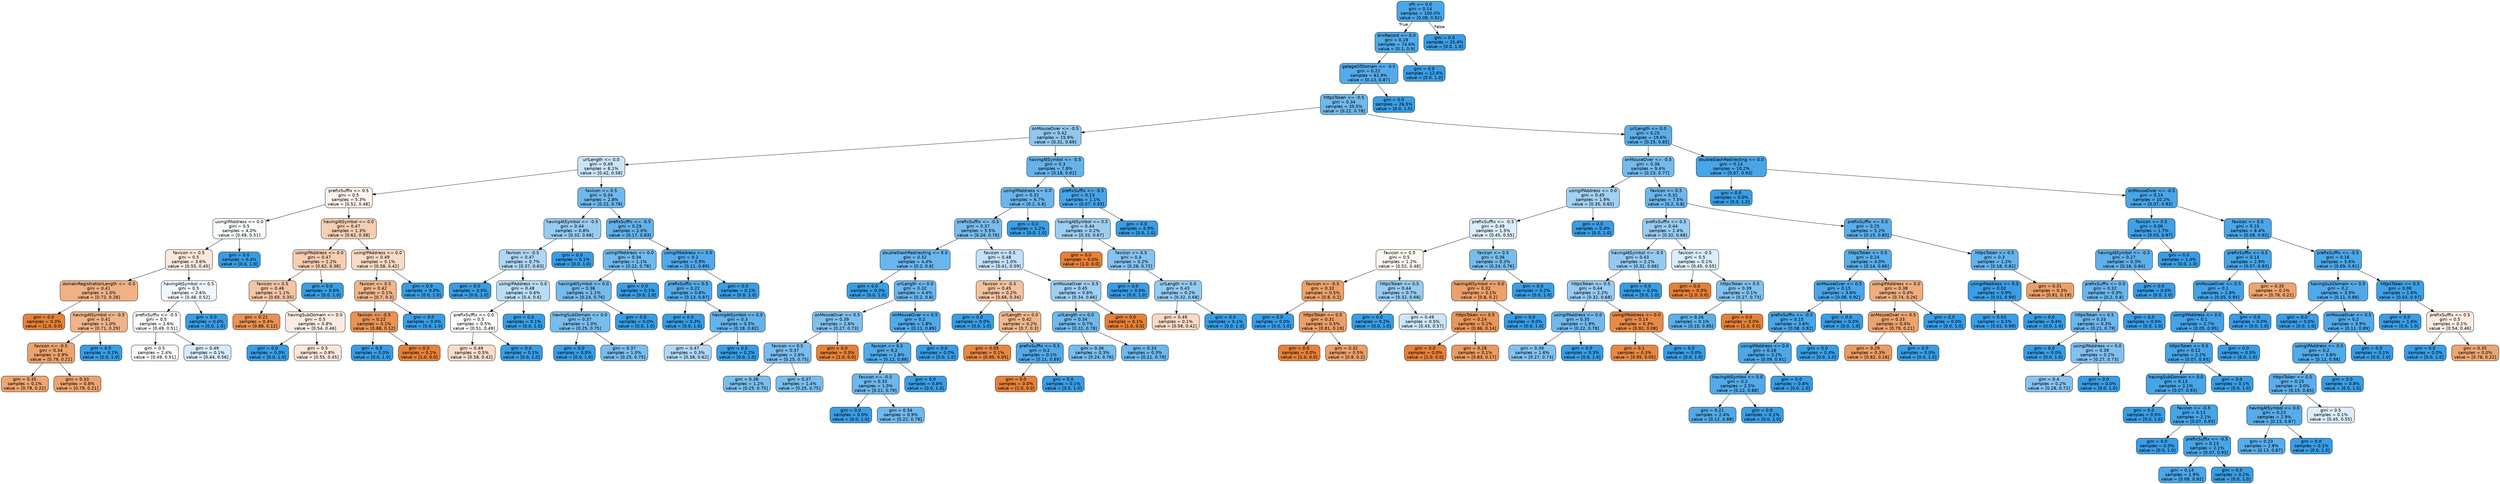 digraph Tree {
node [shape=box, style="filled, rounded", color="black", fontname=helvetica] ;
edge [fontname=helvetica] ;
0 [label="sfh <= 0.0\ngini = 0.14\nsamples = 100.0%\nvalue = [0.08, 0.92]", fillcolor="#399de5e9"] ;
1 [label="dnsRecord <= 0.0\ngini = 0.19\nsamples = 74.6%\nvalue = [0.1, 0.9]", fillcolor="#399de5e1"] ;
0 -> 1 [labeldistance=2.5, labelangle=45, headlabel="True"] ;
2 [label="getageOfDomain <= -0.5\ngini = 0.22\nsamples = 61.9%\nvalue = [0.13, 0.87]", fillcolor="#399de5da"] ;
1 -> 2 ;
3 [label="httpsToken <= -0.5\ngini = 0.34\nsamples = 35.5%\nvalue = [0.22, 0.78]", fillcolor="#399de5b8"] ;
2 -> 3 ;
4 [label="onMouseOver <= -0.5\ngini = 0.42\nsamples = 15.9%\nvalue = [0.31, 0.69]", fillcolor="#399de58f"] ;
3 -> 4 ;
5 [label="urlLength <= 0.0\ngini = 0.49\nsamples = 8.1%\nvalue = [0.42, 0.58]", fillcolor="#399de545"] ;
4 -> 5 ;
6 [label="prefixSuffix <= 0.5\ngini = 0.5\nsamples = 5.3%\nvalue = [0.52, 0.48]", fillcolor="#e5813917"] ;
5 -> 6 ;
7 [label="usingIPAddress <= 0.0\ngini = 0.5\nsamples = 4.0%\nvalue = [0.49, 0.51]", fillcolor="#399de507"] ;
6 -> 7 ;
8 [label="favicon <= 0.5\ngini = 0.5\nsamples = 3.6%\nvalue = [0.55, 0.45]", fillcolor="#e581392b"] ;
7 -> 8 ;
9 [label="domainRegistrationLength <= -0.5\ngini = 0.41\nsamples = 1.0%\nvalue = [0.72, 0.28]", fillcolor="#e581399b"] ;
8 -> 9 ;
10 [label="gini = 0.0\nsamples = 0.0%\nvalue = [1.0, 0.0]", fillcolor="#e58139ff"] ;
9 -> 10 ;
11 [label="havingAtSymbol <= -0.5\ngini = 0.41\nsamples = 1.0%\nvalue = [0.71, 0.29]", fillcolor="#e5813998"] ;
9 -> 11 ;
12 [label="favicon <= -0.5\ngini = 0.34\nsamples = 0.9%\nvalue = [0.79, 0.21]", fillcolor="#e58139ba"] ;
11 -> 12 ;
13 [label="gini = 0.35\nsamples = 0.1%\nvalue = [0.78, 0.22]", fillcolor="#e58139b6"] ;
12 -> 13 ;
14 [label="gini = 0.33\nsamples = 0.8%\nvalue = [0.79, 0.21]", fillcolor="#e58139ba"] ;
12 -> 14 ;
15 [label="gini = 0.0\nsamples = 0.1%\nvalue = [0.0, 1.0]", fillcolor="#399de5ff"] ;
11 -> 15 ;
16 [label="havingAtSymbol <= 0.5\ngini = 0.5\nsamples = 2.6%\nvalue = [0.48, 0.52]", fillcolor="#399de512"] ;
8 -> 16 ;
17 [label="prefixSuffix <= -0.5\ngini = 0.5\nsamples = 2.6%\nvalue = [0.49, 0.51]", fillcolor="#399de509"] ;
16 -> 17 ;
18 [label="gini = 0.5\nsamples = 2.4%\nvalue = [0.49, 0.51]", fillcolor="#399de506"] ;
17 -> 18 ;
19 [label="gini = 0.49\nsamples = 0.1%\nvalue = [0.44, 0.56]", fillcolor="#399de533"] ;
17 -> 19 ;
20 [label="gini = 0.0\nsamples = 0.0%\nvalue = [0.0, 1.0]", fillcolor="#399de5ff"] ;
16 -> 20 ;
21 [label="gini = 0.0\nsamples = 0.4%\nvalue = [0.0, 1.0]", fillcolor="#399de5ff"] ;
7 -> 21 ;
22 [label="havingAtSymbol <= 0.0\ngini = 0.47\nsamples = 1.3%\nvalue = [0.62, 0.38]", fillcolor="#e5813961"] ;
6 -> 22 ;
23 [label="usingIPAddress <= 0.0\ngini = 0.47\nsamples = 1.2%\nvalue = [0.62, 0.38]", fillcolor="#e5813962"] ;
22 -> 23 ;
24 [label="favicon <= 0.5\ngini = 0.46\nsamples = 1.1%\nvalue = [0.65, 0.35]", fillcolor="#e5813974"] ;
23 -> 24 ;
25 [label="gini = 0.21\nsamples = 0.4%\nvalue = [0.88, 0.12]", fillcolor="#e58139dc"] ;
24 -> 25 ;
26 [label="havingSubDomain <= 0.0\ngini = 0.5\nsamples = 0.8%\nvalue = [0.54, 0.46]", fillcolor="#e5813924"] ;
24 -> 26 ;
27 [label="gini = 0.0\nsamples = 0.0%\nvalue = [0.0, 1.0]", fillcolor="#399de5ff"] ;
26 -> 27 ;
28 [label="gini = 0.5\nsamples = 0.8%\nvalue = [0.55, 0.45]", fillcolor="#e581392d"] ;
26 -> 28 ;
29 [label="gini = 0.0\nsamples = 0.0%\nvalue = [0.0, 1.0]", fillcolor="#399de5ff"] ;
23 -> 29 ;
30 [label="usingIPAddress <= 0.0\ngini = 0.49\nsamples = 0.1%\nvalue = [0.58, 0.42]", fillcolor="#e5813949"] ;
22 -> 30 ;
31 [label="favicon <= 0.5\ngini = 0.42\nsamples = 0.1%\nvalue = [0.7, 0.3]", fillcolor="#e5813992"] ;
30 -> 31 ;
32 [label="favicon <= -0.5\ngini = 0.22\nsamples = 0.1%\nvalue = [0.88, 0.12]", fillcolor="#e58139db"] ;
31 -> 32 ;
33 [label="gini = 0.0\nsamples = 0.0%\nvalue = [0.0, 1.0]", fillcolor="#399de5ff"] ;
32 -> 33 ;
34 [label="gini = 0.0\nsamples = 0.1%\nvalue = [1.0, 0.0]", fillcolor="#e58139ff"] ;
32 -> 34 ;
35 [label="gini = 0.0\nsamples = 0.0%\nvalue = [0.0, 1.0]", fillcolor="#399de5ff"] ;
31 -> 35 ;
36 [label="gini = 0.0\nsamples = 0.0%\nvalue = [0.0, 1.0]", fillcolor="#399de5ff"] ;
30 -> 36 ;
37 [label="favicon <= 0.5\ngini = 0.34\nsamples = 2.8%\nvalue = [0.22, 0.78]", fillcolor="#399de5b8"] ;
5 -> 37 ;
38 [label="havingAtSymbol <= -0.5\ngini = 0.44\nsamples = 0.8%\nvalue = [0.32, 0.68]", fillcolor="#399de585"] ;
37 -> 38 ;
39 [label="favicon <= -0.5\ngini = 0.47\nsamples = 0.7%\nvalue = [0.37, 0.63]", fillcolor="#399de567"] ;
38 -> 39 ;
40 [label="gini = 0.0\nsamples = 0.0%\nvalue = [0.0, 1.0]", fillcolor="#399de5ff"] ;
39 -> 40 ;
41 [label="usingIPAddress <= 0.0\ngini = 0.48\nsamples = 0.6%\nvalue = [0.4, 0.6]", fillcolor="#399de558"] ;
39 -> 41 ;
42 [label="prefixSuffix <= 0.0\ngini = 0.5\nsamples = 0.5%\nvalue = [0.51, 0.49]", fillcolor="#e5813908"] ;
41 -> 42 ;
43 [label="gini = 0.49\nsamples = 0.5%\nvalue = [0.58, 0.42]", fillcolor="#e5813944"] ;
42 -> 43 ;
44 [label="gini = 0.0\nsamples = 0.1%\nvalue = [0.0, 1.0]", fillcolor="#399de5ff"] ;
42 -> 44 ;
45 [label="gini = 0.0\nsamples = 0.1%\nvalue = [0.0, 1.0]", fillcolor="#399de5ff"] ;
41 -> 45 ;
46 [label="gini = 0.0\nsamples = 0.1%\nvalue = [0.0, 1.0]", fillcolor="#399de5ff"] ;
38 -> 46 ;
47 [label="prefixSuffix <= -0.5\ngini = 0.29\nsamples = 2.0%\nvalue = [0.17, 0.83]", fillcolor="#399de5c9"] ;
37 -> 47 ;
48 [label="usingIPAddress <= 0.0\ngini = 0.34\nsamples = 1.1%\nvalue = [0.22, 0.78]", fillcolor="#399de5b7"] ;
47 -> 48 ;
49 [label="havingAtSymbol <= 0.0\ngini = 0.36\nsamples = 1.1%\nvalue = [0.24, 0.76]", fillcolor="#399de5b1"] ;
48 -> 49 ;
50 [label="havingSubDomain <= 0.0\ngini = 0.37\nsamples = 1.0%\nvalue = [0.25, 0.75]", fillcolor="#399de5ac"] ;
49 -> 50 ;
51 [label="gini = 0.0\nsamples = 0.0%\nvalue = [0.0, 1.0]", fillcolor="#399de5ff"] ;
50 -> 51 ;
52 [label="gini = 0.37\nsamples = 1.0%\nvalue = [0.25, 0.75]", fillcolor="#399de5ab"] ;
50 -> 52 ;
53 [label="gini = 0.0\nsamples = 0.0%\nvalue = [0.0, 1.0]", fillcolor="#399de5ff"] ;
49 -> 53 ;
54 [label="gini = 0.0\nsamples = 0.1%\nvalue = [0.0, 1.0]", fillcolor="#399de5ff"] ;
48 -> 54 ;
55 [label="usingIPAddress <= 0.0\ngini = 0.2\nsamples = 0.9%\nvalue = [0.11, 0.89]", fillcolor="#399de5df"] ;
47 -> 55 ;
56 [label="prefixSuffix <= 0.5\ngini = 0.22\nsamples = 0.8%\nvalue = [0.13, 0.87]", fillcolor="#399de5da"] ;
55 -> 56 ;
57 [label="gini = 0.0\nsamples = 0.3%\nvalue = [0.0, 1.0]", fillcolor="#399de5ff"] ;
56 -> 57 ;
58 [label="havingAtSymbol <= 0.0\ngini = 0.3\nsamples = 0.5%\nvalue = [0.18, 0.82]", fillcolor="#399de5c6"] ;
56 -> 58 ;
59 [label="gini = 0.47\nsamples = 0.3%\nvalue = [0.38, 0.62]", fillcolor="#399de566"] ;
58 -> 59 ;
60 [label="gini = 0.0\nsamples = 0.2%\nvalue = [0.0, 1.0]", fillcolor="#399de5ff"] ;
58 -> 60 ;
61 [label="gini = 0.0\nsamples = 0.1%\nvalue = [0.0, 1.0]", fillcolor="#399de5ff"] ;
55 -> 61 ;
62 [label="havingAtSymbol <= -0.5\ngini = 0.3\nsamples = 7.8%\nvalue = [0.18, 0.82]", fillcolor="#399de5c5"] ;
4 -> 62 ;
63 [label="usingIPAddress <= 0.0\ngini = 0.32\nsamples = 6.7%\nvalue = [0.2, 0.8]", fillcolor="#399de5bf"] ;
62 -> 63 ;
64 [label="prefixSuffix <= -0.5\ngini = 0.37\nsamples = 5.5%\nvalue = [0.24, 0.76]", fillcolor="#399de5ae"] ;
63 -> 64 ;
65 [label="doubleSlashRedirecting <= 0.0\ngini = 0.32\nsamples = 4.4%\nvalue = [0.2, 0.8]", fillcolor="#399de5bf"] ;
64 -> 65 ;
66 [label="gini = 0.0\nsamples = 0.0%\nvalue = [0.0, 1.0]", fillcolor="#399de5ff"] ;
65 -> 66 ;
67 [label="urlLength <= 0.0\ngini = 0.32\nsamples = 4.4%\nvalue = [0.2, 0.8]", fillcolor="#399de5bf"] ;
65 -> 67 ;
68 [label="onMouseOver <= 0.5\ngini = 0.39\nsamples = 2.6%\nvalue = [0.27, 0.73]", fillcolor="#399de5a3"] ;
67 -> 68 ;
69 [label="favicon <= 0.5\ngini = 0.37\nsamples = 2.6%\nvalue = [0.25, 0.75]", fillcolor="#399de5ab"] ;
68 -> 69 ;
70 [label="gini = 0.38\nsamples = 1.2%\nvalue = [0.25, 0.75]", fillcolor="#399de5aa"] ;
69 -> 70 ;
71 [label="gini = 0.37\nsamples = 1.4%\nvalue = [0.25, 0.75]", fillcolor="#399de5ab"] ;
69 -> 71 ;
72 [label="gini = 0.0\nsamples = 0.0%\nvalue = [1.0, 0.0]", fillcolor="#e58139ff"] ;
68 -> 72 ;
73 [label="onMouseOver <= 0.5\ngini = 0.2\nsamples = 1.8%\nvalue = [0.11, 0.89]", fillcolor="#399de5de"] ;
67 -> 73 ;
74 [label="favicon <= 0.5\ngini = 0.2\nsamples = 1.8%\nvalue = [0.12, 0.88]", fillcolor="#399de5de"] ;
73 -> 74 ;
75 [label="favicon <= -0.5\ngini = 0.33\nsamples = 1.0%\nvalue = [0.21, 0.79]", fillcolor="#399de5bb"] ;
74 -> 75 ;
76 [label="gini = 0.0\nsamples = 0.0%\nvalue = [0.0, 1.0]", fillcolor="#399de5ff"] ;
75 -> 76 ;
77 [label="gini = 0.34\nsamples = 0.9%\nvalue = [0.22, 0.78]", fillcolor="#399de5b8"] ;
75 -> 77 ;
78 [label="gini = 0.0\nsamples = 0.8%\nvalue = [0.0, 1.0]", fillcolor="#399de5ff"] ;
74 -> 78 ;
79 [label="gini = 0.0\nsamples = 0.0%\nvalue = [0.0, 1.0]", fillcolor="#399de5ff"] ;
73 -> 79 ;
80 [label="favicon <= 0.5\ngini = 0.48\nsamples = 1.0%\nvalue = [0.41, 0.59]", fillcolor="#399de54e"] ;
64 -> 80 ;
81 [label="favicon <= -0.5\ngini = 0.45\nsamples = 0.2%\nvalue = [0.66, 0.34]", fillcolor="#e5813979"] ;
80 -> 81 ;
82 [label="gini = 0.0\nsamples = 0.0%\nvalue = [0.0, 1.0]", fillcolor="#399de5ff"] ;
81 -> 82 ;
83 [label="urlLength <= 0.0\ngini = 0.42\nsamples = 0.2%\nvalue = [0.7, 0.3]", fillcolor="#e5813992"] ;
81 -> 83 ;
84 [label="gini = 0.09\nsamples = 0.1%\nvalue = [0.95, 0.05]", fillcolor="#e58139f2"] ;
83 -> 84 ;
85 [label="prefixSuffix <= 0.5\ngini = 0.2\nsamples = 0.1%\nvalue = [0.11, 0.89]", fillcolor="#399de5df"] ;
83 -> 85 ;
86 [label="gini = 0.0\nsamples = 0.0%\nvalue = [1.0, 0.0]", fillcolor="#e58139ff"] ;
85 -> 86 ;
87 [label="gini = 0.0\nsamples = 0.1%\nvalue = [0.0, 1.0]", fillcolor="#399de5ff"] ;
85 -> 87 ;
88 [label="onMouseOver <= 0.5\ngini = 0.45\nsamples = 0.8%\nvalue = [0.34, 0.66]", fillcolor="#399de57c"] ;
80 -> 88 ;
89 [label="urlLength <= 0.0\ngini = 0.34\nsamples = 0.7%\nvalue = [0.22, 0.78]", fillcolor="#399de5b7"] ;
88 -> 89 ;
90 [label="gini = 0.36\nsamples = 0.3%\nvalue = [0.24, 0.76]", fillcolor="#399de5af"] ;
89 -> 90 ;
91 [label="gini = 0.33\nsamples = 0.3%\nvalue = [0.21, 0.79]", fillcolor="#399de5bc"] ;
89 -> 91 ;
92 [label="gini = 0.0\nsamples = 0.1%\nvalue = [1.0, 0.0]", fillcolor="#e58139ff"] ;
88 -> 92 ;
93 [label="gini = 0.0\nsamples = 1.2%\nvalue = [0.0, 1.0]", fillcolor="#399de5ff"] ;
63 -> 93 ;
94 [label="prefixSuffix <= -0.5\ngini = 0.13\nsamples = 1.1%\nvalue = [0.07, 0.93]", fillcolor="#399de5ec"] ;
62 -> 94 ;
95 [label="havingAtSymbol <= 0.5\ngini = 0.44\nsamples = 0.2%\nvalue = [0.33, 0.67]", fillcolor="#399de57f"] ;
94 -> 95 ;
96 [label="gini = 0.0\nsamples = 0.0%\nvalue = [1.0, 0.0]", fillcolor="#e58139ff"] ;
95 -> 96 ;
97 [label="favicon <= 0.5\ngini = 0.4\nsamples = 0.2%\nvalue = [0.28, 0.72]", fillcolor="#399de59c"] ;
95 -> 97 ;
98 [label="gini = 0.0\nsamples = 0.0%\nvalue = [0.0, 1.0]", fillcolor="#399de5ff"] ;
97 -> 98 ;
99 [label="urlLength <= 0.0\ngini = 0.43\nsamples = 0.2%\nvalue = [0.32, 0.68]", fillcolor="#399de588"] ;
97 -> 99 ;
100 [label="gini = 0.49\nsamples = 0.1%\nvalue = [0.58, 0.42]", fillcolor="#e5813949"] ;
99 -> 100 ;
101 [label="gini = 0.0\nsamples = 0.1%\nvalue = [0.0, 1.0]", fillcolor="#399de5ff"] ;
99 -> 101 ;
102 [label="gini = 0.0\nsamples = 0.9%\nvalue = [0.0, 1.0]", fillcolor="#399de5ff"] ;
94 -> 102 ;
103 [label="urlLength <= 0.0\ngini = 0.25\nsamples = 19.6%\nvalue = [0.15, 0.85]", fillcolor="#399de5d2"] ;
3 -> 103 ;
104 [label="onMouseOver <= -0.5\ngini = 0.36\nsamples = 9.4%\nvalue = [0.23, 0.77]", fillcolor="#399de5b2"] ;
103 -> 104 ;
105 [label="usingIPAddress <= 0.0\ngini = 0.45\nsamples = 1.9%\nvalue = [0.35, 0.65]", fillcolor="#399de576"] ;
104 -> 105 ;
106 [label="prefixSuffix <= -0.5\ngini = 0.49\nsamples = 1.5%\nvalue = [0.45, 0.55]", fillcolor="#399de52f"] ;
105 -> 106 ;
107 [label="favicon <= 0.5\ngini = 0.5\nsamples = 1.2%\nvalue = [0.52, 0.48]", fillcolor="#e5813910"] ;
106 -> 107 ;
108 [label="favicon <= -0.5\ngini = 0.32\nsamples = 0.5%\nvalue = [0.8, 0.2]", fillcolor="#e58139be"] ;
107 -> 108 ;
109 [label="gini = 0.0\nsamples = 0.0%\nvalue = [0.0, 1.0]", fillcolor="#399de5ff"] ;
108 -> 109 ;
110 [label="httpsToken <= 0.5\ngini = 0.31\nsamples = 0.5%\nvalue = [0.81, 0.19]", fillcolor="#e58139c3"] ;
108 -> 110 ;
111 [label="gini = 0.0\nsamples = 0.0%\nvalue = [1.0, 0.0]", fillcolor="#e58139ff"] ;
110 -> 111 ;
112 [label="gini = 0.32\nsamples = 0.5%\nvalue = [0.8, 0.2]", fillcolor="#e58139c1"] ;
110 -> 112 ;
113 [label="httpsToken <= 0.5\ngini = 0.44\nsamples = 0.7%\nvalue = [0.32, 0.68]", fillcolor="#399de586"] ;
107 -> 113 ;
114 [label="gini = 0.0\nsamples = 0.2%\nvalue = [0.0, 1.0]", fillcolor="#399de5ff"] ;
113 -> 114 ;
115 [label="gini = 0.49\nsamples = 0.5%\nvalue = [0.43, 0.57]", fillcolor="#399de540"] ;
113 -> 115 ;
116 [label="favicon <= 0.5\ngini = 0.36\nsamples = 0.3%\nvalue = [0.24, 0.76]", fillcolor="#399de5ae"] ;
106 -> 116 ;
117 [label="havingAtSymbol <= 0.0\ngini = 0.32\nsamples = 0.1%\nvalue = [0.8, 0.2]", fillcolor="#e58139bf"] ;
116 -> 117 ;
118 [label="httpsToken <= 0.5\ngini = 0.24\nsamples = 0.1%\nvalue = [0.86, 0.14]", fillcolor="#e58139d4"] ;
117 -> 118 ;
119 [label="gini = 0.0\nsamples = 0.0%\nvalue = [1.0, 0.0]", fillcolor="#e58139ff"] ;
118 -> 119 ;
120 [label="gini = 0.28\nsamples = 0.1%\nvalue = [0.83, 0.17]", fillcolor="#e58139cc"] ;
118 -> 120 ;
121 [label="gini = 0.0\nsamples = 0.0%\nvalue = [0.0, 1.0]", fillcolor="#399de5ff"] ;
117 -> 121 ;
122 [label="gini = 0.0\nsamples = 0.2%\nvalue = [0.0, 1.0]", fillcolor="#399de5ff"] ;
116 -> 122 ;
123 [label="gini = 0.0\nsamples = 0.4%\nvalue = [0.0, 1.0]", fillcolor="#399de5ff"] ;
105 -> 123 ;
124 [label="favicon <= 0.5\ngini = 0.32\nsamples = 7.5%\nvalue = [0.2, 0.8]", fillcolor="#399de5be"] ;
104 -> 124 ;
125 [label="prefixSuffix <= 0.5\ngini = 0.44\nsamples = 2.4%\nvalue = [0.32, 0.68]", fillcolor="#399de584"] ;
124 -> 125 ;
126 [label="havingAtSymbol <= -0.5\ngini = 0.43\nsamples = 2.2%\nvalue = [0.32, 0.68]", fillcolor="#399de589"] ;
125 -> 126 ;
127 [label="httpsToken <= 0.5\ngini = 0.44\nsamples = 2.2%\nvalue = [0.32, 0.68]", fillcolor="#399de586"] ;
126 -> 127 ;
128 [label="usingIPAddress <= 0.0\ngini = 0.35\nsamples = 1.9%\nvalue = [0.22, 0.78]", fillcolor="#399de5b6"] ;
127 -> 128 ;
129 [label="gini = 0.39\nsamples = 1.6%\nvalue = [0.27, 0.73]", fillcolor="#399de5a1"] ;
128 -> 129 ;
130 [label="gini = 0.0\nsamples = 0.3%\nvalue = [0.0, 1.0]", fillcolor="#399de5ff"] ;
128 -> 130 ;
131 [label="usingIPAddress <= 0.0\ngini = 0.14\nsamples = 0.3%\nvalue = [0.92, 0.08]", fillcolor="#e58139ea"] ;
127 -> 131 ;
132 [label="gini = 0.1\nsamples = 0.3%\nvalue = [0.95, 0.05]", fillcolor="#e58139f1"] ;
131 -> 132 ;
133 [label="gini = 0.0\nsamples = 0.0%\nvalue = [0.0, 1.0]", fillcolor="#399de5ff"] ;
131 -> 133 ;
134 [label="gini = 0.0\nsamples = 0.0%\nvalue = [0.0, 1.0]", fillcolor="#399de5ff"] ;
126 -> 134 ;
135 [label="favicon <= -0.5\ngini = 0.5\nsamples = 0.1%\nvalue = [0.45, 0.55]", fillcolor="#399de52e"] ;
125 -> 135 ;
136 [label="gini = 0.0\nsamples = 0.0%\nvalue = [1.0, 0.0]", fillcolor="#e58139ff"] ;
135 -> 136 ;
137 [label="httpsToken <= 0.5\ngini = 0.39\nsamples = 0.1%\nvalue = [0.27, 0.73]", fillcolor="#399de5a2"] ;
135 -> 137 ;
138 [label="gini = 0.26\nsamples = 0.1%\nvalue = [0.15, 0.85]", fillcolor="#399de5d1"] ;
137 -> 138 ;
139 [label="gini = 0.0\nsamples = 0.0%\nvalue = [1.0, 0.0]", fillcolor="#e58139ff"] ;
137 -> 139 ;
140 [label="prefixSuffix <= 0.5\ngini = 0.25\nsamples = 5.2%\nvalue = [0.15, 0.85]", fillcolor="#399de5d2"] ;
124 -> 140 ;
141 [label="httpsToken <= 0.5\ngini = 0.24\nsamples = 4.0%\nvalue = [0.14, 0.86]", fillcolor="#399de5d6"] ;
140 -> 141 ;
142 [label="onMouseOver <= 0.5\ngini = 0.15\nsamples = 3.6%\nvalue = [0.08, 0.92]", fillcolor="#399de5e9"] ;
141 -> 142 ;
143 [label="prefixSuffix <= -0.5\ngini = 0.15\nsamples = 3.6%\nvalue = [0.08, 0.92]", fillcolor="#399de5e9"] ;
142 -> 143 ;
144 [label="usingIPAddress <= 0.0\ngini = 0.16\nsamples = 3.2%\nvalue = [0.09, 0.91]", fillcolor="#399de5e6"] ;
143 -> 144 ;
145 [label="havingAtSymbol <= 0.0\ngini = 0.2\nsamples = 2.5%\nvalue = [0.12, 0.88]", fillcolor="#399de5de"] ;
144 -> 145 ;
146 [label="gini = 0.21\nsamples = 2.4%\nvalue = [0.12, 0.88]", fillcolor="#399de5dd"] ;
145 -> 146 ;
147 [label="gini = 0.0\nsamples = 0.1%\nvalue = [0.0, 1.0]", fillcolor="#399de5ff"] ;
145 -> 147 ;
148 [label="gini = 0.0\nsamples = 0.8%\nvalue = [0.0, 1.0]", fillcolor="#399de5ff"] ;
144 -> 148 ;
149 [label="gini = 0.0\nsamples = 0.4%\nvalue = [0.0, 1.0]", fillcolor="#399de5ff"] ;
143 -> 149 ;
150 [label="gini = 0.0\nsamples = 0.0%\nvalue = [0.0, 1.0]", fillcolor="#399de5ff"] ;
142 -> 150 ;
151 [label="usingIPAddress <= 0.0\ngini = 0.38\nsamples = 0.4%\nvalue = [0.74, 0.26]", fillcolor="#e58139a5"] ;
141 -> 151 ;
152 [label="onMouseOver <= 0.5\ngini = 0.33\nsamples = 0.4%\nvalue = [0.79, 0.21]", fillcolor="#e58139ba"] ;
151 -> 152 ;
153 [label="gini = 0.29\nsamples = 0.3%\nvalue = [0.82, 0.18]", fillcolor="#e58139c8"] ;
152 -> 153 ;
154 [label="gini = 0.0\nsamples = 0.0%\nvalue = [0.0, 1.0]", fillcolor="#399de5ff"] ;
152 -> 154 ;
155 [label="gini = 0.0\nsamples = 0.0%\nvalue = [0.0, 1.0]", fillcolor="#399de5ff"] ;
151 -> 155 ;
156 [label="httpsToken <= 0.5\ngini = 0.3\nsamples = 1.2%\nvalue = [0.18, 0.82]", fillcolor="#399de5c6"] ;
140 -> 156 ;
157 [label="usingIPAddress <= 0.0\ngini = 0.02\nsamples = 0.9%\nvalue = [0.01, 0.99]", fillcolor="#399de5fd"] ;
156 -> 157 ;
158 [label="gini = 0.03\nsamples = 0.5%\nvalue = [0.01, 0.99]", fillcolor="#399de5fc"] ;
157 -> 158 ;
159 [label="gini = 0.0\nsamples = 0.4%\nvalue = [0.0, 1.0]", fillcolor="#399de5ff"] ;
157 -> 159 ;
160 [label="gini = 0.31\nsamples = 0.3%\nvalue = [0.81, 0.19]", fillcolor="#e58139c1"] ;
156 -> 160 ;
161 [label="doubleSlashRedirecting <= 0.0\ngini = 0.14\nsamples = 10.2%\nvalue = [0.07, 0.93]", fillcolor="#399de5eb"] ;
103 -> 161 ;
162 [label="gini = 0.0\nsamples = 0.0%\nvalue = [0.0, 1.0]", fillcolor="#399de5ff"] ;
161 -> 162 ;
163 [label="onMouseOver <= -0.5\ngini = 0.14\nsamples = 10.2%\nvalue = [0.07, 0.93]", fillcolor="#399de5eb"] ;
161 -> 163 ;
164 [label="favicon <= 0.5\ngini = 0.06\nsamples = 1.7%\nvalue = [0.03, 0.97]", fillcolor="#399de5f6"] ;
163 -> 164 ;
165 [label="havingAtSymbol <= -0.5\ngini = 0.27\nsamples = 0.3%\nvalue = [0.16, 0.84]", fillcolor="#399de5cd"] ;
164 -> 165 ;
166 [label="prefixSuffix <= 0.0\ngini = 0.32\nsamples = 0.3%\nvalue = [0.2, 0.8]", fillcolor="#399de5bf"] ;
165 -> 166 ;
167 [label="httpsToken <= 0.5\ngini = 0.33\nsamples = 0.3%\nvalue = [0.21, 0.79]", fillcolor="#399de5bd"] ;
166 -> 167 ;
168 [label="gini = 0.0\nsamples = 0.0%\nvalue = [0.0, 1.0]", fillcolor="#399de5ff"] ;
167 -> 168 ;
169 [label="usingIPAddress <= 0.0\ngini = 0.39\nsamples = 0.2%\nvalue = [0.27, 0.73]", fillcolor="#399de5a1"] ;
167 -> 169 ;
170 [label="gini = 0.4\nsamples = 0.2%\nvalue = [0.28, 0.72]", fillcolor="#399de59c"] ;
169 -> 170 ;
171 [label="gini = 0.0\nsamples = 0.0%\nvalue = [0.0, 1.0]", fillcolor="#399de5ff"] ;
169 -> 171 ;
172 [label="gini = 0.0\nsamples = 0.0%\nvalue = [0.0, 1.0]", fillcolor="#399de5ff"] ;
166 -> 172 ;
173 [label="gini = 0.0\nsamples = 0.0%\nvalue = [0.0, 1.0]", fillcolor="#399de5ff"] ;
165 -> 173 ;
174 [label="gini = 0.0\nsamples = 1.4%\nvalue = [0.0, 1.0]", fillcolor="#399de5ff"] ;
164 -> 174 ;
175 [label="favicon <= 0.5\ngini = 0.15\nsamples = 8.4%\nvalue = [0.08, 0.92]", fillcolor="#399de5e9"] ;
163 -> 175 ;
176 [label="prefixSuffix <= 0.5\ngini = 0.13\nsamples = 2.9%\nvalue = [0.07, 0.93]", fillcolor="#399de5ed"] ;
175 -> 176 ;
177 [label="onMouseOver <= 0.5\ngini = 0.1\nsamples = 2.8%\nvalue = [0.05, 0.95]", fillcolor="#399de5f1"] ;
176 -> 177 ;
178 [label="usingIPAddress <= 0.0\ngini = 0.1\nsamples = 2.7%\nvalue = [0.05, 0.95]", fillcolor="#399de5f1"] ;
177 -> 178 ;
179 [label="httpsToken <= 0.5\ngini = 0.12\nsamples = 2.2%\nvalue = [0.07, 0.93]", fillcolor="#399de5ed"] ;
178 -> 179 ;
180 [label="havingSubDomain <= 0.0\ngini = 0.13\nsamples = 2.1%\nvalue = [0.07, 0.93]", fillcolor="#399de5ec"] ;
179 -> 180 ;
181 [label="gini = 0.0\nsamples = 0.0%\nvalue = [0.0, 1.0]", fillcolor="#399de5ff"] ;
180 -> 181 ;
182 [label="favicon <= -0.5\ngini = 0.13\nsamples = 2.1%\nvalue = [0.07, 0.93]", fillcolor="#399de5ec"] ;
180 -> 182 ;
183 [label="gini = 0.0\nsamples = 0.0%\nvalue = [0.0, 1.0]", fillcolor="#399de5ff"] ;
182 -> 183 ;
184 [label="prefixSuffix <= -0.5\ngini = 0.13\nsamples = 2.1%\nvalue = [0.07, 0.93]", fillcolor="#399de5eb"] ;
182 -> 184 ;
185 [label="gini = 0.14\nsamples = 1.9%\nvalue = [0.08, 0.92]", fillcolor="#399de5e9"] ;
184 -> 185 ;
186 [label="gini = 0.0\nsamples = 0.2%\nvalue = [0.0, 1.0]", fillcolor="#399de5ff"] ;
184 -> 186 ;
187 [label="gini = 0.0\nsamples = 0.1%\nvalue = [0.0, 1.0]", fillcolor="#399de5ff"] ;
179 -> 187 ;
188 [label="gini = 0.0\nsamples = 0.5%\nvalue = [0.0, 1.0]", fillcolor="#399de5ff"] ;
178 -> 188 ;
189 [label="gini = 0.0\nsamples = 0.0%\nvalue = [0.0, 1.0]", fillcolor="#399de5ff"] ;
177 -> 189 ;
190 [label="gini = 0.35\nsamples = 0.1%\nvalue = [0.78, 0.22]", fillcolor="#e58139b6"] ;
176 -> 190 ;
191 [label="prefixSuffix <= -0.5\ngini = 0.16\nsamples = 5.6%\nvalue = [0.09, 0.91]", fillcolor="#399de5e6"] ;
175 -> 191 ;
192 [label="havingSubDomain <= 0.0\ngini = 0.2\nsamples = 3.9%\nvalue = [0.11, 0.89]", fillcolor="#399de5df"] ;
191 -> 192 ;
193 [label="gini = 0.0\nsamples = 0.0%\nvalue = [0.0, 1.0]", fillcolor="#399de5ff"] ;
192 -> 193 ;
194 [label="onMouseOver <= 0.5\ngini = 0.2\nsamples = 3.9%\nvalue = [0.11, 0.89]", fillcolor="#399de5df"] ;
192 -> 194 ;
195 [label="usingIPAddress <= 0.0\ngini = 0.2\nsamples = 3.8%\nvalue = [0.12, 0.88]", fillcolor="#399de5de"] ;
194 -> 195 ;
196 [label="httpsToken <= 0.5\ngini = 0.25\nsamples = 3.0%\nvalue = [0.15, 0.85]", fillcolor="#399de5d3"] ;
195 -> 196 ;
197 [label="havingAtSymbol <= 0.0\ngini = 0.23\nsamples = 2.9%\nvalue = [0.13, 0.87]", fillcolor="#399de5d9"] ;
196 -> 197 ;
198 [label="gini = 0.23\nsamples = 2.8%\nvalue = [0.13, 0.87]", fillcolor="#399de5d7"] ;
197 -> 198 ;
199 [label="gini = 0.0\nsamples = 0.1%\nvalue = [0.0, 1.0]", fillcolor="#399de5ff"] ;
197 -> 199 ;
200 [label="gini = 0.5\nsamples = 0.1%\nvalue = [0.45, 0.55]", fillcolor="#399de52e"] ;
196 -> 200 ;
201 [label="gini = 0.0\nsamples = 0.8%\nvalue = [0.0, 1.0]", fillcolor="#399de5ff"] ;
195 -> 201 ;
202 [label="gini = 0.0\nsamples = 0.1%\nvalue = [0.0, 1.0]", fillcolor="#399de5ff"] ;
194 -> 202 ;
203 [label="httpsToken <= 0.5\ngini = 0.06\nsamples = 1.6%\nvalue = [0.03, 0.97]", fillcolor="#399de5f7"] ;
191 -> 203 ;
204 [label="gini = 0.0\nsamples = 1.6%\nvalue = [0.0, 1.0]", fillcolor="#399de5ff"] ;
203 -> 204 ;
205 [label="prefixSuffix <= 0.5\ngini = 0.5\nsamples = 0.1%\nvalue = [0.54, 0.46]", fillcolor="#e5813924"] ;
203 -> 205 ;
206 [label="gini = 0.0\nsamples = 0.0%\nvalue = [0.0, 1.0]", fillcolor="#399de5ff"] ;
205 -> 206 ;
207 [label="gini = 0.35\nsamples = 0.0%\nvalue = [0.78, 0.22]", fillcolor="#e58139b6"] ;
205 -> 207 ;
208 [label="gini = 0.0\nsamples = 26.5%\nvalue = [0.0, 1.0]", fillcolor="#399de5ff"] ;
2 -> 208 ;
209 [label="gini = 0.0\nsamples = 12.6%\nvalue = [0.0, 1.0]", fillcolor="#399de5ff"] ;
1 -> 209 ;
210 [label="gini = 0.0\nsamples = 25.4%\nvalue = [0.0, 1.0]", fillcolor="#399de5ff"] ;
0 -> 210 [labeldistance=2.5, labelangle=-45, headlabel="False"] ;
}